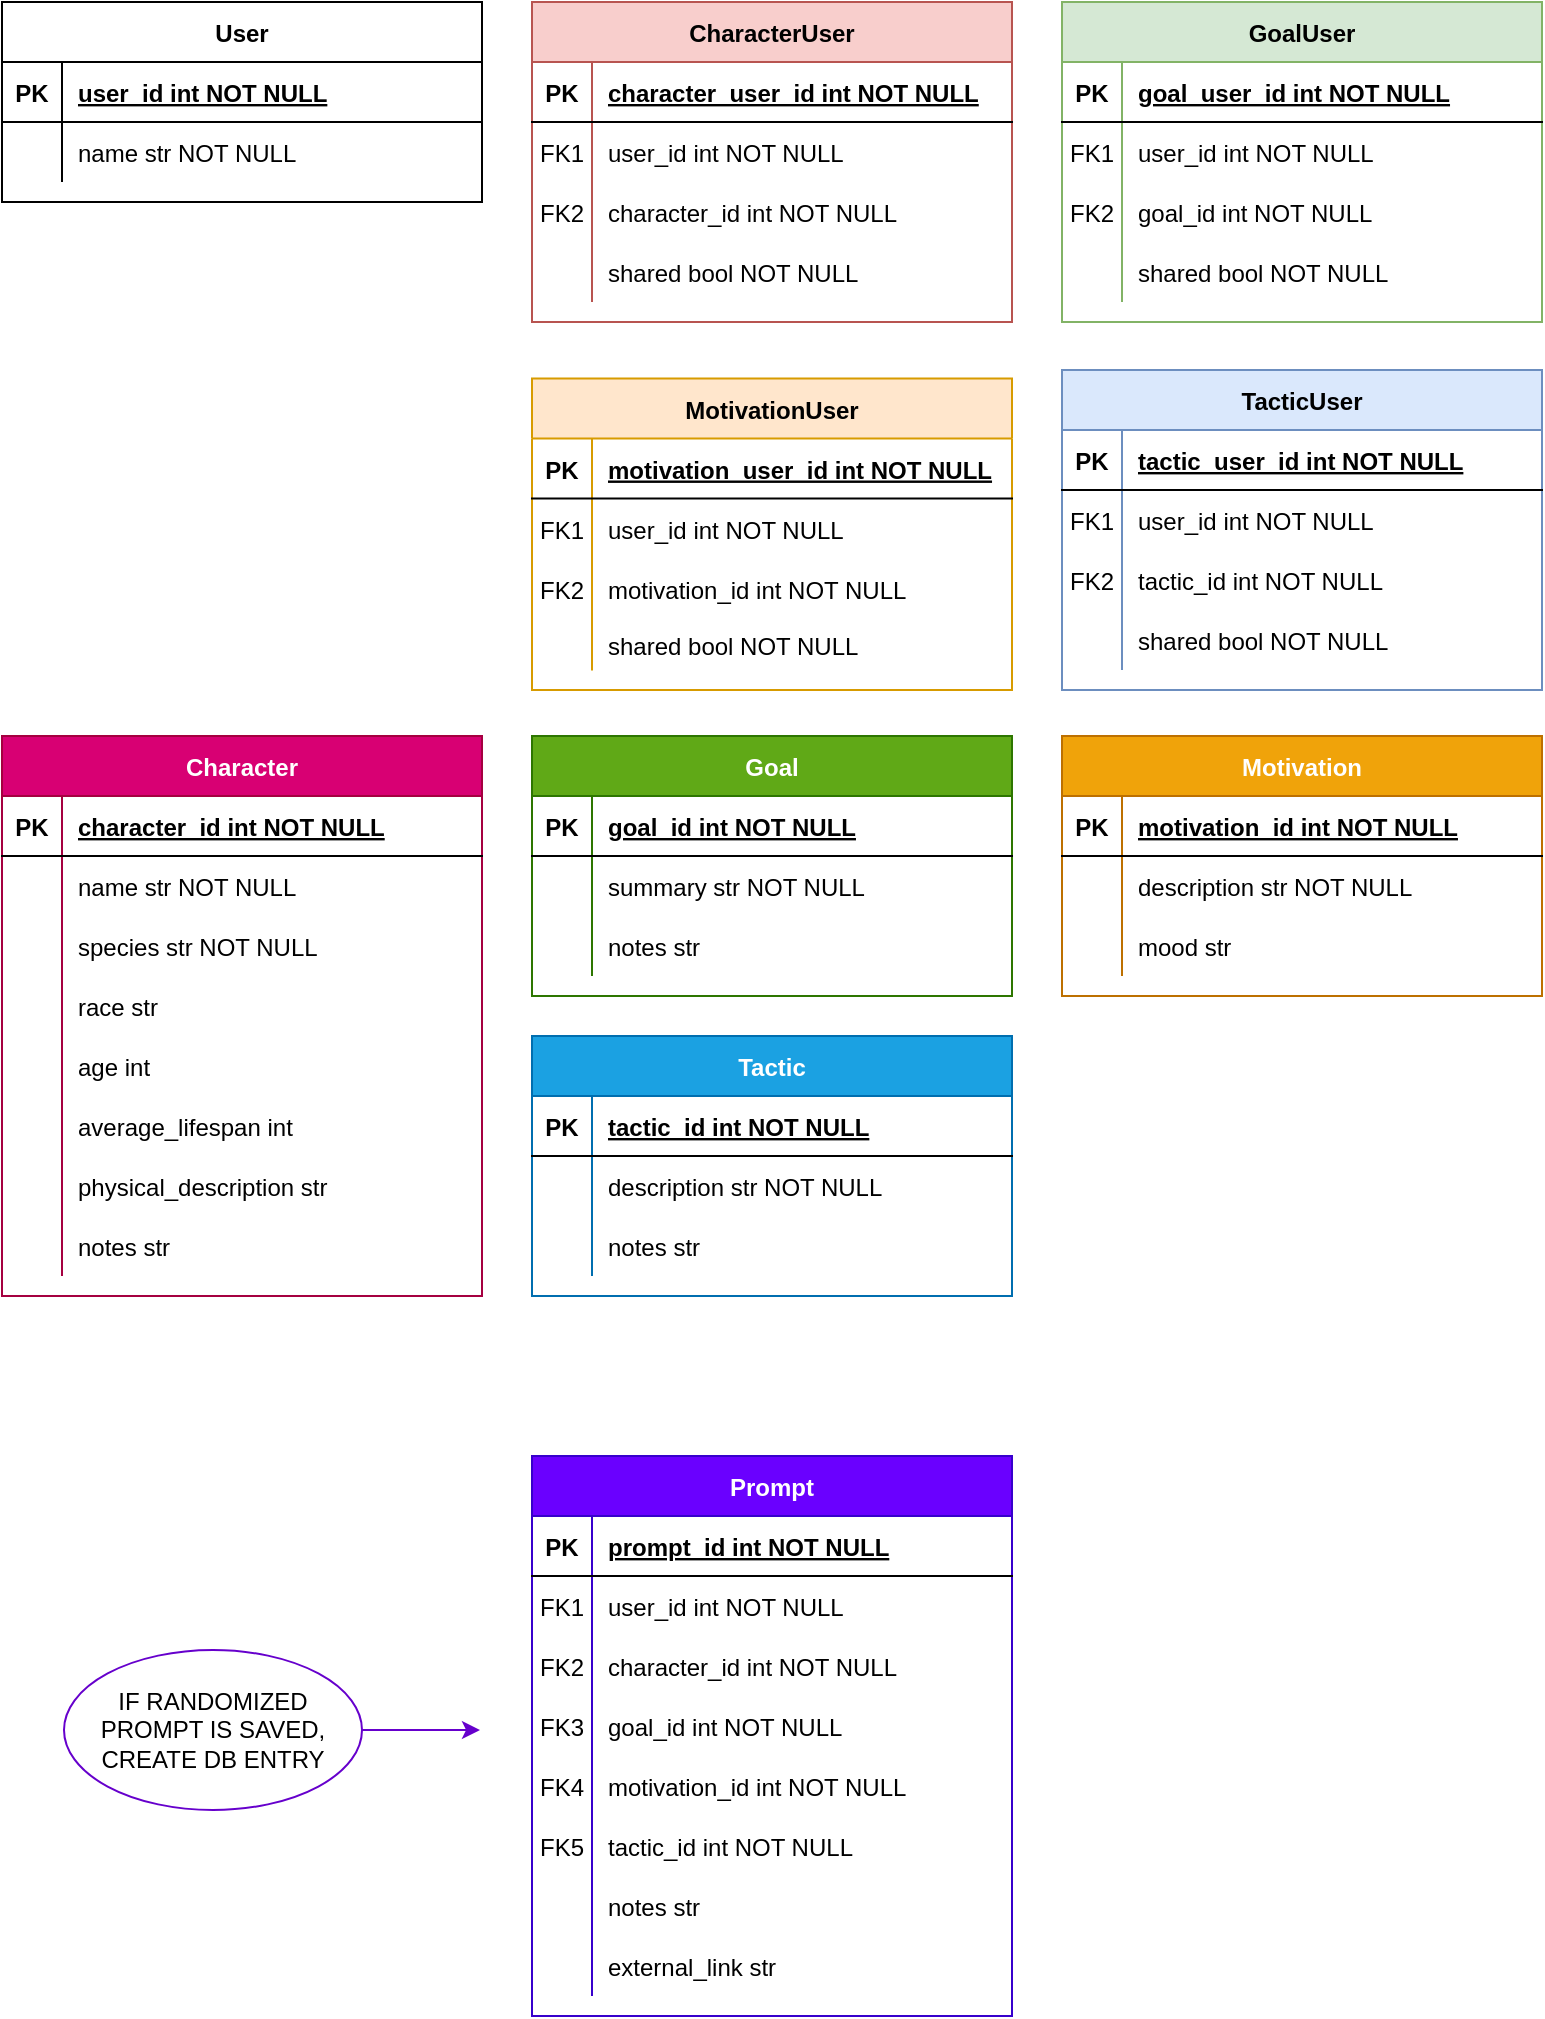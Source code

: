 <mxfile version="13.8.2" type="github">
  <diagram id="R2lEEEUBdFMjLlhIrx00" name="Page-1">
    <mxGraphModel dx="1422" dy="762" grid="0" gridSize="10" guides="1" tooltips="1" connect="1" arrows="1" fold="1" page="1" pageScale="1" pageWidth="850" pageHeight="1100" math="0" shadow="0" extFonts="Permanent Marker^https://fonts.googleapis.com/css?family=Permanent+Marker">
      <root>
        <mxCell id="0" />
        <mxCell id="1" parent="0" />
        <mxCell id="uJvdlF1b2mUdrFgOza4_-3" value="User" style="shape=table;startSize=30;container=1;collapsible=1;childLayout=tableLayout;fixedRows=1;rowLines=0;fontStyle=1;align=center;resizeLast=1;" parent="1" vertex="1">
          <mxGeometry x="40" y="37" width="240" height="100" as="geometry" />
        </mxCell>
        <mxCell id="uJvdlF1b2mUdrFgOza4_-4" value="" style="shape=partialRectangle;collapsible=0;dropTarget=0;pointerEvents=0;fillColor=none;points=[[0,0.5],[1,0.5]];portConstraint=eastwest;top=0;left=0;right=0;bottom=1;" parent="uJvdlF1b2mUdrFgOza4_-3" vertex="1">
          <mxGeometry y="30" width="240" height="30" as="geometry" />
        </mxCell>
        <mxCell id="uJvdlF1b2mUdrFgOza4_-5" value="PK" style="shape=partialRectangle;overflow=hidden;connectable=0;fillColor=none;top=0;left=0;bottom=0;right=0;fontStyle=1;" parent="uJvdlF1b2mUdrFgOza4_-4" vertex="1">
          <mxGeometry width="30" height="30" as="geometry" />
        </mxCell>
        <mxCell id="uJvdlF1b2mUdrFgOza4_-6" value="user_id int NOT NULL " style="shape=partialRectangle;overflow=hidden;connectable=0;fillColor=none;top=0;left=0;bottom=0;right=0;align=left;spacingLeft=6;fontStyle=5;" parent="uJvdlF1b2mUdrFgOza4_-4" vertex="1">
          <mxGeometry x="30" width="210" height="30" as="geometry" />
        </mxCell>
        <mxCell id="uJvdlF1b2mUdrFgOza4_-7" value="" style="shape=partialRectangle;collapsible=0;dropTarget=0;pointerEvents=0;fillColor=none;points=[[0,0.5],[1,0.5]];portConstraint=eastwest;top=0;left=0;right=0;bottom=0;" parent="uJvdlF1b2mUdrFgOza4_-3" vertex="1">
          <mxGeometry y="60" width="240" height="30" as="geometry" />
        </mxCell>
        <mxCell id="uJvdlF1b2mUdrFgOza4_-8" value="" style="shape=partialRectangle;overflow=hidden;connectable=0;fillColor=none;top=0;left=0;bottom=0;right=0;" parent="uJvdlF1b2mUdrFgOza4_-7" vertex="1">
          <mxGeometry width="30" height="30" as="geometry" />
        </mxCell>
        <mxCell id="uJvdlF1b2mUdrFgOza4_-9" value="name str NOT NULL" style="shape=partialRectangle;overflow=hidden;connectable=0;fillColor=none;top=0;left=0;bottom=0;right=0;align=left;spacingLeft=6;" parent="uJvdlF1b2mUdrFgOza4_-7" vertex="1">
          <mxGeometry x="30" width="210" height="30" as="geometry" />
        </mxCell>
        <mxCell id="C-vyLk0tnHw3VtMMgP7b-23" value="Character" style="shape=table;startSize=30;container=1;collapsible=1;childLayout=tableLayout;fixedRows=1;rowLines=0;fontStyle=1;align=center;resizeLast=1;swimlaneFillColor=none;fillColor=#d80073;strokeColor=#A50040;fontColor=#ffffff;" parent="1" vertex="1">
          <mxGeometry x="40" y="404" width="240" height="280" as="geometry">
            <mxRectangle x="120" y="120" width="100" height="30" as="alternateBounds" />
          </mxGeometry>
        </mxCell>
        <mxCell id="C-vyLk0tnHw3VtMMgP7b-24" value="" style="shape=partialRectangle;collapsible=0;dropTarget=0;pointerEvents=0;fillColor=none;points=[[0,0.5],[1,0.5]];portConstraint=eastwest;top=0;left=0;right=0;bottom=1;" parent="C-vyLk0tnHw3VtMMgP7b-23" vertex="1">
          <mxGeometry y="30" width="240" height="30" as="geometry" />
        </mxCell>
        <mxCell id="C-vyLk0tnHw3VtMMgP7b-25" value="PK" style="shape=partialRectangle;overflow=hidden;connectable=0;fillColor=none;top=0;left=0;bottom=0;right=0;fontStyle=1;" parent="C-vyLk0tnHw3VtMMgP7b-24" vertex="1">
          <mxGeometry width="30" height="30" as="geometry" />
        </mxCell>
        <mxCell id="C-vyLk0tnHw3VtMMgP7b-26" value="character_id int NOT NULL " style="shape=partialRectangle;overflow=hidden;connectable=0;fillColor=none;top=0;left=0;bottom=0;right=0;align=left;spacingLeft=6;fontStyle=5;" parent="C-vyLk0tnHw3VtMMgP7b-24" vertex="1">
          <mxGeometry x="30" width="210" height="30" as="geometry" />
        </mxCell>
        <mxCell id="C-vyLk0tnHw3VtMMgP7b-27" value="" style="shape=partialRectangle;collapsible=0;dropTarget=0;pointerEvents=0;fillColor=none;points=[[0,0.5],[1,0.5]];portConstraint=eastwest;top=0;left=0;right=0;bottom=0;" parent="C-vyLk0tnHw3VtMMgP7b-23" vertex="1">
          <mxGeometry y="60" width="240" height="30" as="geometry" />
        </mxCell>
        <mxCell id="C-vyLk0tnHw3VtMMgP7b-28" value="" style="shape=partialRectangle;overflow=hidden;connectable=0;fillColor=none;top=0;left=0;bottom=0;right=0;" parent="C-vyLk0tnHw3VtMMgP7b-27" vertex="1">
          <mxGeometry width="30" height="30" as="geometry" />
        </mxCell>
        <mxCell id="C-vyLk0tnHw3VtMMgP7b-29" value="name str NOT NULL" style="shape=partialRectangle;overflow=hidden;connectable=0;fillColor=none;top=0;left=0;bottom=0;right=0;align=left;spacingLeft=6;" parent="C-vyLk0tnHw3VtMMgP7b-27" vertex="1">
          <mxGeometry x="30" width="210" height="30" as="geometry" />
        </mxCell>
        <mxCell id="pZFOGReQUsmYjmohj3_J-4" value="" style="shape=partialRectangle;collapsible=0;dropTarget=0;pointerEvents=0;fillColor=none;points=[[0,0.5],[1,0.5]];portConstraint=eastwest;top=0;left=0;right=0;bottom=0;" parent="C-vyLk0tnHw3VtMMgP7b-23" vertex="1">
          <mxGeometry y="90" width="240" height="30" as="geometry" />
        </mxCell>
        <mxCell id="pZFOGReQUsmYjmohj3_J-5" value="" style="shape=partialRectangle;overflow=hidden;connectable=0;fillColor=none;top=0;left=0;bottom=0;right=0;" parent="pZFOGReQUsmYjmohj3_J-4" vertex="1">
          <mxGeometry width="30" height="30" as="geometry" />
        </mxCell>
        <mxCell id="pZFOGReQUsmYjmohj3_J-6" value="species str NOT NULL" style="shape=partialRectangle;overflow=hidden;connectable=0;fillColor=none;top=0;left=0;bottom=0;right=0;align=left;spacingLeft=6;" parent="pZFOGReQUsmYjmohj3_J-4" vertex="1">
          <mxGeometry x="30" width="210" height="30" as="geometry" />
        </mxCell>
        <mxCell id="pZFOGReQUsmYjmohj3_J-7" value="" style="shape=partialRectangle;collapsible=0;dropTarget=0;pointerEvents=0;fillColor=none;points=[[0,0.5],[1,0.5]];portConstraint=eastwest;top=0;left=0;right=0;bottom=0;" parent="C-vyLk0tnHw3VtMMgP7b-23" vertex="1">
          <mxGeometry y="120" width="240" height="30" as="geometry" />
        </mxCell>
        <mxCell id="pZFOGReQUsmYjmohj3_J-8" value="" style="shape=partialRectangle;overflow=hidden;connectable=0;fillColor=none;top=0;left=0;bottom=0;right=0;" parent="pZFOGReQUsmYjmohj3_J-7" vertex="1">
          <mxGeometry width="30" height="30" as="geometry" />
        </mxCell>
        <mxCell id="pZFOGReQUsmYjmohj3_J-9" value="race str" style="shape=partialRectangle;overflow=hidden;connectable=0;fillColor=none;top=0;left=0;bottom=0;right=0;align=left;spacingLeft=6;" parent="pZFOGReQUsmYjmohj3_J-7" vertex="1">
          <mxGeometry x="30" width="210" height="30" as="geometry" />
        </mxCell>
        <mxCell id="pZFOGReQUsmYjmohj3_J-10" value="" style="shape=partialRectangle;collapsible=0;dropTarget=0;pointerEvents=0;fillColor=none;points=[[0,0.5],[1,0.5]];portConstraint=eastwest;top=0;left=0;right=0;bottom=0;" parent="C-vyLk0tnHw3VtMMgP7b-23" vertex="1">
          <mxGeometry y="150" width="240" height="30" as="geometry" />
        </mxCell>
        <mxCell id="pZFOGReQUsmYjmohj3_J-11" value="" style="shape=partialRectangle;overflow=hidden;connectable=0;fillColor=none;top=0;left=0;bottom=0;right=0;" parent="pZFOGReQUsmYjmohj3_J-10" vertex="1">
          <mxGeometry width="30" height="30" as="geometry" />
        </mxCell>
        <mxCell id="pZFOGReQUsmYjmohj3_J-12" value="age int" style="shape=partialRectangle;overflow=hidden;connectable=0;fillColor=none;top=0;left=0;bottom=0;right=0;align=left;spacingLeft=6;" parent="pZFOGReQUsmYjmohj3_J-10" vertex="1">
          <mxGeometry x="30" width="210" height="30" as="geometry" />
        </mxCell>
        <mxCell id="pZFOGReQUsmYjmohj3_J-13" value="" style="shape=partialRectangle;collapsible=0;dropTarget=0;pointerEvents=0;fillColor=none;points=[[0,0.5],[1,0.5]];portConstraint=eastwest;top=0;left=0;right=0;bottom=0;" parent="C-vyLk0tnHw3VtMMgP7b-23" vertex="1">
          <mxGeometry y="180" width="240" height="30" as="geometry" />
        </mxCell>
        <mxCell id="pZFOGReQUsmYjmohj3_J-14" value="" style="shape=partialRectangle;overflow=hidden;connectable=0;fillColor=none;top=0;left=0;bottom=0;right=0;" parent="pZFOGReQUsmYjmohj3_J-13" vertex="1">
          <mxGeometry width="30" height="30" as="geometry" />
        </mxCell>
        <mxCell id="pZFOGReQUsmYjmohj3_J-15" value="average_lifespan int" style="shape=partialRectangle;overflow=hidden;connectable=0;fillColor=none;top=0;left=0;bottom=0;right=0;align=left;spacingLeft=6;" parent="pZFOGReQUsmYjmohj3_J-13" vertex="1">
          <mxGeometry x="30" width="210" height="30" as="geometry" />
        </mxCell>
        <mxCell id="pZFOGReQUsmYjmohj3_J-19" value="" style="shape=partialRectangle;collapsible=0;dropTarget=0;pointerEvents=0;fillColor=none;points=[[0,0.5],[1,0.5]];portConstraint=eastwest;top=0;left=0;right=0;bottom=0;" parent="C-vyLk0tnHw3VtMMgP7b-23" vertex="1">
          <mxGeometry y="210" width="240" height="30" as="geometry" />
        </mxCell>
        <mxCell id="pZFOGReQUsmYjmohj3_J-20" value="" style="shape=partialRectangle;overflow=hidden;connectable=0;fillColor=none;top=0;left=0;bottom=0;right=0;" parent="pZFOGReQUsmYjmohj3_J-19" vertex="1">
          <mxGeometry width="30" height="30" as="geometry" />
        </mxCell>
        <mxCell id="pZFOGReQUsmYjmohj3_J-21" value="physical_description str" style="shape=partialRectangle;overflow=hidden;connectable=0;fillColor=none;top=0;left=0;bottom=0;right=0;align=left;spacingLeft=6;" parent="pZFOGReQUsmYjmohj3_J-19" vertex="1">
          <mxGeometry x="30" width="210" height="30" as="geometry" />
        </mxCell>
        <mxCell id="pZFOGReQUsmYjmohj3_J-27" value="" style="shape=partialRectangle;collapsible=0;dropTarget=0;pointerEvents=0;fillColor=none;points=[[0,0.5],[1,0.5]];portConstraint=eastwest;top=0;left=0;right=0;bottom=0;" parent="C-vyLk0tnHw3VtMMgP7b-23" vertex="1">
          <mxGeometry y="240" width="240" height="30" as="geometry" />
        </mxCell>
        <mxCell id="pZFOGReQUsmYjmohj3_J-28" value="" style="shape=partialRectangle;overflow=hidden;connectable=0;fillColor=none;top=0;left=0;bottom=0;right=0;" parent="pZFOGReQUsmYjmohj3_J-27" vertex="1">
          <mxGeometry width="30" height="30" as="geometry" />
        </mxCell>
        <mxCell id="pZFOGReQUsmYjmohj3_J-29" value="notes str" style="shape=partialRectangle;overflow=hidden;connectable=0;fillColor=none;top=0;left=0;bottom=0;right=0;align=left;spacingLeft=6;" parent="pZFOGReQUsmYjmohj3_J-27" vertex="1">
          <mxGeometry x="30" width="210" height="30" as="geometry" />
        </mxCell>
        <mxCell id="C-vyLk0tnHw3VtMMgP7b-13" value="Goal" style="shape=table;startSize=30;container=1;collapsible=1;childLayout=tableLayout;fixedRows=1;rowLines=0;fontStyle=1;align=center;resizeLast=1;fillColor=#60a917;strokeColor=#2D7600;fontColor=#ffffff;" parent="1" vertex="1">
          <mxGeometry x="305" y="404" width="240" height="130" as="geometry" />
        </mxCell>
        <mxCell id="C-vyLk0tnHw3VtMMgP7b-14" value="" style="shape=partialRectangle;collapsible=0;dropTarget=0;pointerEvents=0;fillColor=none;points=[[0,0.5],[1,0.5]];portConstraint=eastwest;top=0;left=0;right=0;bottom=1;" parent="C-vyLk0tnHw3VtMMgP7b-13" vertex="1">
          <mxGeometry y="30" width="240" height="30" as="geometry" />
        </mxCell>
        <mxCell id="C-vyLk0tnHw3VtMMgP7b-15" value="PK" style="shape=partialRectangle;overflow=hidden;connectable=0;fillColor=none;top=0;left=0;bottom=0;right=0;fontStyle=1;" parent="C-vyLk0tnHw3VtMMgP7b-14" vertex="1">
          <mxGeometry width="30" height="30" as="geometry" />
        </mxCell>
        <mxCell id="C-vyLk0tnHw3VtMMgP7b-16" value="goal_id int NOT NULL " style="shape=partialRectangle;overflow=hidden;connectable=0;fillColor=none;top=0;left=0;bottom=0;right=0;align=left;spacingLeft=6;fontStyle=5;" parent="C-vyLk0tnHw3VtMMgP7b-14" vertex="1">
          <mxGeometry x="30" width="210" height="30" as="geometry" />
        </mxCell>
        <mxCell id="C-vyLk0tnHw3VtMMgP7b-20" value="" style="shape=partialRectangle;collapsible=0;dropTarget=0;pointerEvents=0;fillColor=none;points=[[0,0.5],[1,0.5]];portConstraint=eastwest;top=0;left=0;right=0;bottom=0;" parent="C-vyLk0tnHw3VtMMgP7b-13" vertex="1">
          <mxGeometry y="60" width="240" height="30" as="geometry" />
        </mxCell>
        <mxCell id="C-vyLk0tnHw3VtMMgP7b-21" value="" style="shape=partialRectangle;overflow=hidden;connectable=0;fillColor=none;top=0;left=0;bottom=0;right=0;" parent="C-vyLk0tnHw3VtMMgP7b-20" vertex="1">
          <mxGeometry width="30" height="30" as="geometry" />
        </mxCell>
        <mxCell id="C-vyLk0tnHw3VtMMgP7b-22" value="summary str NOT NULL" style="shape=partialRectangle;overflow=hidden;connectable=0;fillColor=none;top=0;left=0;bottom=0;right=0;align=left;spacingLeft=6;" parent="C-vyLk0tnHw3VtMMgP7b-20" vertex="1">
          <mxGeometry x="30" width="210" height="30" as="geometry" />
        </mxCell>
        <mxCell id="pZFOGReQUsmYjmohj3_J-16" value="" style="shape=partialRectangle;collapsible=0;dropTarget=0;pointerEvents=0;fillColor=none;points=[[0,0.5],[1,0.5]];portConstraint=eastwest;top=0;left=0;right=0;bottom=0;" parent="C-vyLk0tnHw3VtMMgP7b-13" vertex="1">
          <mxGeometry y="90" width="240" height="30" as="geometry" />
        </mxCell>
        <mxCell id="pZFOGReQUsmYjmohj3_J-17" value="" style="shape=partialRectangle;overflow=hidden;connectable=0;fillColor=none;top=0;left=0;bottom=0;right=0;" parent="pZFOGReQUsmYjmohj3_J-16" vertex="1">
          <mxGeometry width="30" height="30" as="geometry" />
        </mxCell>
        <mxCell id="pZFOGReQUsmYjmohj3_J-18" value="notes str" style="shape=partialRectangle;overflow=hidden;connectable=0;fillColor=none;top=0;left=0;bottom=0;right=0;align=left;spacingLeft=6;" parent="pZFOGReQUsmYjmohj3_J-16" vertex="1">
          <mxGeometry x="30" width="210" height="30" as="geometry" />
        </mxCell>
        <mxCell id="C-vyLk0tnHw3VtMMgP7b-2" value="Motivation" style="shape=table;startSize=30;container=1;collapsible=1;childLayout=tableLayout;fixedRows=1;rowLines=0;fontStyle=1;align=center;resizeLast=1;fillColor=#f0a30a;strokeColor=#BD7000;fontColor=#ffffff;" parent="1" vertex="1">
          <mxGeometry x="570" y="404" width="240" height="130" as="geometry" />
        </mxCell>
        <mxCell id="C-vyLk0tnHw3VtMMgP7b-3" value="" style="shape=partialRectangle;collapsible=0;dropTarget=0;pointerEvents=0;fillColor=none;points=[[0,0.5],[1,0.5]];portConstraint=eastwest;top=0;left=0;right=0;bottom=1;" parent="C-vyLk0tnHw3VtMMgP7b-2" vertex="1">
          <mxGeometry y="30" width="240" height="30" as="geometry" />
        </mxCell>
        <mxCell id="C-vyLk0tnHw3VtMMgP7b-4" value="PK" style="shape=partialRectangle;overflow=hidden;connectable=0;fillColor=none;top=0;left=0;bottom=0;right=0;fontStyle=1;" parent="C-vyLk0tnHw3VtMMgP7b-3" vertex="1">
          <mxGeometry width="30" height="30" as="geometry" />
        </mxCell>
        <mxCell id="C-vyLk0tnHw3VtMMgP7b-5" value="motivation_id int NOT NULL " style="shape=partialRectangle;overflow=hidden;connectable=0;fillColor=none;top=0;left=0;bottom=0;right=0;align=left;spacingLeft=6;fontStyle=5;" parent="C-vyLk0tnHw3VtMMgP7b-3" vertex="1">
          <mxGeometry x="30" width="210" height="30" as="geometry" />
        </mxCell>
        <mxCell id="pZFOGReQUsmYjmohj3_J-1" value="" style="shape=partialRectangle;collapsible=0;dropTarget=0;pointerEvents=0;fillColor=none;points=[[0,0.5],[1,0.5]];portConstraint=eastwest;top=0;left=0;right=0;bottom=0;" parent="C-vyLk0tnHw3VtMMgP7b-2" vertex="1">
          <mxGeometry y="60" width="240" height="30" as="geometry" />
        </mxCell>
        <mxCell id="pZFOGReQUsmYjmohj3_J-2" value="" style="shape=partialRectangle;overflow=hidden;connectable=0;fillColor=none;top=0;left=0;bottom=0;right=0;" parent="pZFOGReQUsmYjmohj3_J-1" vertex="1">
          <mxGeometry width="30" height="30" as="geometry" />
        </mxCell>
        <mxCell id="pZFOGReQUsmYjmohj3_J-3" value="description str NOT NULL" style="shape=partialRectangle;overflow=hidden;connectable=0;fillColor=none;top=0;left=0;bottom=0;right=0;align=left;spacingLeft=6;" parent="pZFOGReQUsmYjmohj3_J-1" vertex="1">
          <mxGeometry x="30" width="210" height="30" as="geometry" />
        </mxCell>
        <mxCell id="pZFOGReQUsmYjmohj3_J-22" value="" style="shape=partialRectangle;collapsible=0;dropTarget=0;pointerEvents=0;fillColor=none;points=[[0,0.5],[1,0.5]];portConstraint=eastwest;top=0;left=0;right=0;bottom=0;" parent="C-vyLk0tnHw3VtMMgP7b-2" vertex="1">
          <mxGeometry y="90" width="240" height="30" as="geometry" />
        </mxCell>
        <mxCell id="pZFOGReQUsmYjmohj3_J-23" value="" style="shape=partialRectangle;overflow=hidden;connectable=0;fillColor=none;top=0;left=0;bottom=0;right=0;" parent="pZFOGReQUsmYjmohj3_J-22" vertex="1">
          <mxGeometry width="30" height="30" as="geometry" />
        </mxCell>
        <mxCell id="pZFOGReQUsmYjmohj3_J-24" value="mood str" style="shape=partialRectangle;overflow=hidden;connectable=0;fillColor=none;top=0;left=0;bottom=0;right=0;align=left;spacingLeft=6;" parent="pZFOGReQUsmYjmohj3_J-22" vertex="1">
          <mxGeometry x="30" width="210" height="30" as="geometry" />
        </mxCell>
        <mxCell id="uJvdlF1b2mUdrFgOza4_-52" value="Tactic" style="shape=table;startSize=30;container=1;collapsible=1;childLayout=tableLayout;fixedRows=1;rowLines=0;fontStyle=1;align=center;resizeLast=1;fillColor=#1ba1e2;strokeColor=#006EAF;fontColor=#ffffff;" parent="1" vertex="1">
          <mxGeometry x="305" y="554" width="240" height="130" as="geometry" />
        </mxCell>
        <mxCell id="uJvdlF1b2mUdrFgOza4_-53" value="" style="shape=partialRectangle;collapsible=0;dropTarget=0;pointerEvents=0;fillColor=none;points=[[0,0.5],[1,0.5]];portConstraint=eastwest;top=0;left=0;right=0;bottom=1;" parent="uJvdlF1b2mUdrFgOza4_-52" vertex="1">
          <mxGeometry y="30" width="240" height="30" as="geometry" />
        </mxCell>
        <mxCell id="uJvdlF1b2mUdrFgOza4_-54" value="PK" style="shape=partialRectangle;overflow=hidden;connectable=0;fillColor=none;top=0;left=0;bottom=0;right=0;fontStyle=1;" parent="uJvdlF1b2mUdrFgOza4_-53" vertex="1">
          <mxGeometry width="30" height="30" as="geometry" />
        </mxCell>
        <mxCell id="uJvdlF1b2mUdrFgOza4_-55" value="tactic_id int NOT NULL " style="shape=partialRectangle;overflow=hidden;connectable=0;fillColor=none;top=0;left=0;bottom=0;right=0;align=left;spacingLeft=6;fontStyle=5;" parent="uJvdlF1b2mUdrFgOza4_-53" vertex="1">
          <mxGeometry x="30" width="210" height="30" as="geometry" />
        </mxCell>
        <mxCell id="uJvdlF1b2mUdrFgOza4_-56" value="" style="shape=partialRectangle;collapsible=0;dropTarget=0;pointerEvents=0;fillColor=none;points=[[0,0.5],[1,0.5]];portConstraint=eastwest;top=0;left=0;right=0;bottom=0;" parent="uJvdlF1b2mUdrFgOza4_-52" vertex="1">
          <mxGeometry y="60" width="240" height="30" as="geometry" />
        </mxCell>
        <mxCell id="uJvdlF1b2mUdrFgOza4_-57" value="" style="shape=partialRectangle;overflow=hidden;connectable=0;fillColor=none;top=0;left=0;bottom=0;right=0;" parent="uJvdlF1b2mUdrFgOza4_-56" vertex="1">
          <mxGeometry width="30" height="30" as="geometry" />
        </mxCell>
        <mxCell id="uJvdlF1b2mUdrFgOza4_-58" value="description str NOT NULL" style="shape=partialRectangle;overflow=hidden;connectable=0;fillColor=none;top=0;left=0;bottom=0;right=0;align=left;spacingLeft=6;" parent="uJvdlF1b2mUdrFgOza4_-56" vertex="1">
          <mxGeometry x="30" width="210" height="30" as="geometry" />
        </mxCell>
        <mxCell id="uJvdlF1b2mUdrFgOza4_-59" value="" style="shape=partialRectangle;collapsible=0;dropTarget=0;pointerEvents=0;fillColor=none;points=[[0,0.5],[1,0.5]];portConstraint=eastwest;top=0;left=0;right=0;bottom=0;" parent="uJvdlF1b2mUdrFgOza4_-52" vertex="1">
          <mxGeometry y="90" width="240" height="30" as="geometry" />
        </mxCell>
        <mxCell id="uJvdlF1b2mUdrFgOza4_-60" value="" style="shape=partialRectangle;overflow=hidden;connectable=0;fillColor=none;top=0;left=0;bottom=0;right=0;" parent="uJvdlF1b2mUdrFgOza4_-59" vertex="1">
          <mxGeometry width="30" height="30" as="geometry" />
        </mxCell>
        <mxCell id="uJvdlF1b2mUdrFgOza4_-61" value="notes str" style="shape=partialRectangle;overflow=hidden;connectable=0;fillColor=none;top=0;left=0;bottom=0;right=0;align=left;spacingLeft=6;" parent="uJvdlF1b2mUdrFgOza4_-59" vertex="1">
          <mxGeometry x="30" width="210" height="30" as="geometry" />
        </mxCell>
        <mxCell id="uJvdlF1b2mUdrFgOza4_-62" value="CharacterUser" style="shape=table;startSize=30;container=1;collapsible=1;childLayout=tableLayout;fixedRows=1;rowLines=0;fontStyle=1;align=center;resizeLast=1;fillColor=#f8cecc;strokeColor=#b85450;" parent="1" vertex="1">
          <mxGeometry x="305" y="37" width="240" height="160" as="geometry" />
        </mxCell>
        <mxCell id="uJvdlF1b2mUdrFgOza4_-63" value="" style="shape=partialRectangle;collapsible=0;dropTarget=0;pointerEvents=0;fillColor=none;points=[[0,0.5],[1,0.5]];portConstraint=eastwest;top=0;left=0;right=0;bottom=1;" parent="uJvdlF1b2mUdrFgOza4_-62" vertex="1">
          <mxGeometry y="30" width="240" height="30" as="geometry" />
        </mxCell>
        <mxCell id="uJvdlF1b2mUdrFgOza4_-64" value="PK" style="shape=partialRectangle;overflow=hidden;connectable=0;fillColor=none;top=0;left=0;bottom=0;right=0;fontStyle=1;" parent="uJvdlF1b2mUdrFgOza4_-63" vertex="1">
          <mxGeometry width="30" height="30" as="geometry" />
        </mxCell>
        <mxCell id="uJvdlF1b2mUdrFgOza4_-65" value="character_user_id int NOT NULL " style="shape=partialRectangle;overflow=hidden;connectable=0;fillColor=none;top=0;left=0;bottom=0;right=0;align=left;spacingLeft=6;fontStyle=5;" parent="uJvdlF1b2mUdrFgOza4_-63" vertex="1">
          <mxGeometry x="30" width="210" height="30" as="geometry" />
        </mxCell>
        <mxCell id="uJvdlF1b2mUdrFgOza4_-66" value="" style="shape=partialRectangle;collapsible=0;dropTarget=0;pointerEvents=0;fillColor=none;points=[[0,0.5],[1,0.5]];portConstraint=eastwest;top=0;left=0;right=0;bottom=0;" parent="uJvdlF1b2mUdrFgOza4_-62" vertex="1">
          <mxGeometry y="60" width="240" height="30" as="geometry" />
        </mxCell>
        <mxCell id="uJvdlF1b2mUdrFgOza4_-67" value="FK1" style="shape=partialRectangle;overflow=hidden;connectable=0;fillColor=none;top=0;left=0;bottom=0;right=0;" parent="uJvdlF1b2mUdrFgOza4_-66" vertex="1">
          <mxGeometry width="30" height="30" as="geometry" />
        </mxCell>
        <mxCell id="uJvdlF1b2mUdrFgOza4_-68" value="user_id int NOT NULL" style="shape=partialRectangle;overflow=hidden;connectable=0;fillColor=none;top=0;left=0;bottom=0;right=0;align=left;spacingLeft=6;" parent="uJvdlF1b2mUdrFgOza4_-66" vertex="1">
          <mxGeometry x="30" width="210" height="30" as="geometry" />
        </mxCell>
        <mxCell id="uJvdlF1b2mUdrFgOza4_-99" value="" style="shape=partialRectangle;collapsible=0;dropTarget=0;pointerEvents=0;fillColor=none;points=[[0,0.5],[1,0.5]];portConstraint=eastwest;top=0;left=0;right=0;bottom=0;" parent="uJvdlF1b2mUdrFgOza4_-62" vertex="1">
          <mxGeometry y="90" width="240" height="30" as="geometry" />
        </mxCell>
        <mxCell id="uJvdlF1b2mUdrFgOza4_-100" value="FK2" style="shape=partialRectangle;overflow=hidden;connectable=0;fillColor=none;top=0;left=0;bottom=0;right=0;" parent="uJvdlF1b2mUdrFgOza4_-99" vertex="1">
          <mxGeometry width="30" height="30" as="geometry" />
        </mxCell>
        <mxCell id="uJvdlF1b2mUdrFgOza4_-101" value="character_id int NOT NULL" style="shape=partialRectangle;overflow=hidden;connectable=0;fillColor=none;top=0;left=0;bottom=0;right=0;align=left;spacingLeft=6;" parent="uJvdlF1b2mUdrFgOza4_-99" vertex="1">
          <mxGeometry x="30" width="210" height="30" as="geometry" />
        </mxCell>
        <mxCell id="uJvdlF1b2mUdrFgOza4_-105" value="" style="shape=partialRectangle;collapsible=0;dropTarget=0;pointerEvents=0;fillColor=none;points=[[0,0.5],[1,0.5]];portConstraint=eastwest;top=0;left=0;right=0;bottom=0;" parent="uJvdlF1b2mUdrFgOza4_-62" vertex="1">
          <mxGeometry y="120" width="240" height="30" as="geometry" />
        </mxCell>
        <mxCell id="uJvdlF1b2mUdrFgOza4_-106" value="" style="shape=partialRectangle;overflow=hidden;connectable=0;fillColor=none;top=0;left=0;bottom=0;right=0;" parent="uJvdlF1b2mUdrFgOza4_-105" vertex="1">
          <mxGeometry width="30" height="30" as="geometry" />
        </mxCell>
        <mxCell id="uJvdlF1b2mUdrFgOza4_-107" value="shared bool NOT NULL" style="shape=partialRectangle;overflow=hidden;connectable=0;fillColor=none;top=0;left=0;bottom=0;right=0;align=left;spacingLeft=6;" parent="uJvdlF1b2mUdrFgOza4_-105" vertex="1">
          <mxGeometry x="30" width="210" height="30" as="geometry" />
        </mxCell>
        <mxCell id="uJvdlF1b2mUdrFgOza4_-83" value="TacticUser" style="shape=table;startSize=30;container=1;collapsible=1;childLayout=tableLayout;fixedRows=1;rowLines=0;fontStyle=1;align=center;resizeLast=1;fillColor=#dae8fc;strokeColor=#6c8ebf;" parent="1" vertex="1">
          <mxGeometry x="570" y="221" width="240" height="160" as="geometry" />
        </mxCell>
        <mxCell id="uJvdlF1b2mUdrFgOza4_-84" value="" style="shape=partialRectangle;collapsible=0;dropTarget=0;pointerEvents=0;fillColor=none;points=[[0,0.5],[1,0.5]];portConstraint=eastwest;top=0;left=0;right=0;bottom=1;" parent="uJvdlF1b2mUdrFgOza4_-83" vertex="1">
          <mxGeometry y="30" width="240" height="30" as="geometry" />
        </mxCell>
        <mxCell id="uJvdlF1b2mUdrFgOza4_-85" value="PK" style="shape=partialRectangle;overflow=hidden;connectable=0;fillColor=none;top=0;left=0;bottom=0;right=0;fontStyle=1;" parent="uJvdlF1b2mUdrFgOza4_-84" vertex="1">
          <mxGeometry width="30" height="30" as="geometry" />
        </mxCell>
        <mxCell id="uJvdlF1b2mUdrFgOza4_-86" value="tactic_user_id int NOT NULL " style="shape=partialRectangle;overflow=hidden;connectable=0;fillColor=none;top=0;left=0;bottom=0;right=0;align=left;spacingLeft=6;fontStyle=5;" parent="uJvdlF1b2mUdrFgOza4_-84" vertex="1">
          <mxGeometry x="30" width="210" height="30" as="geometry" />
        </mxCell>
        <mxCell id="uJvdlF1b2mUdrFgOza4_-87" value="" style="shape=partialRectangle;collapsible=0;dropTarget=0;pointerEvents=0;fillColor=none;points=[[0,0.5],[1,0.5]];portConstraint=eastwest;top=0;left=0;right=0;bottom=0;" parent="uJvdlF1b2mUdrFgOza4_-83" vertex="1">
          <mxGeometry y="60" width="240" height="30" as="geometry" />
        </mxCell>
        <mxCell id="uJvdlF1b2mUdrFgOza4_-88" value="FK1" style="shape=partialRectangle;overflow=hidden;connectable=0;fillColor=none;top=0;left=0;bottom=0;right=0;" parent="uJvdlF1b2mUdrFgOza4_-87" vertex="1">
          <mxGeometry width="30" height="30" as="geometry" />
        </mxCell>
        <mxCell id="uJvdlF1b2mUdrFgOza4_-89" value="user_id int NOT NULL" style="shape=partialRectangle;overflow=hidden;connectable=0;fillColor=none;top=0;left=0;bottom=0;right=0;align=left;spacingLeft=6;" parent="uJvdlF1b2mUdrFgOza4_-87" vertex="1">
          <mxGeometry x="30" width="210" height="30" as="geometry" />
        </mxCell>
        <mxCell id="uJvdlF1b2mUdrFgOza4_-90" value="" style="shape=partialRectangle;collapsible=0;dropTarget=0;pointerEvents=0;fillColor=none;points=[[0,0.5],[1,0.5]];portConstraint=eastwest;top=0;left=0;right=0;bottom=0;" parent="uJvdlF1b2mUdrFgOza4_-83" vertex="1">
          <mxGeometry y="90" width="240" height="30" as="geometry" />
        </mxCell>
        <mxCell id="uJvdlF1b2mUdrFgOza4_-91" value="FK2" style="shape=partialRectangle;overflow=hidden;connectable=0;fillColor=none;top=0;left=0;bottom=0;right=0;" parent="uJvdlF1b2mUdrFgOza4_-90" vertex="1">
          <mxGeometry width="30" height="30" as="geometry" />
        </mxCell>
        <mxCell id="uJvdlF1b2mUdrFgOza4_-92" value="tactic_id int NOT NULL" style="shape=partialRectangle;overflow=hidden;connectable=0;fillColor=none;top=0;left=0;bottom=0;right=0;align=left;spacingLeft=6;" parent="uJvdlF1b2mUdrFgOza4_-90" vertex="1">
          <mxGeometry x="30" width="210" height="30" as="geometry" />
        </mxCell>
        <mxCell id="uJvdlF1b2mUdrFgOza4_-111" value="" style="shape=partialRectangle;collapsible=0;dropTarget=0;pointerEvents=0;fillColor=none;points=[[0,0.5],[1,0.5]];portConstraint=eastwest;top=0;left=0;right=0;bottom=0;" parent="uJvdlF1b2mUdrFgOza4_-83" vertex="1">
          <mxGeometry y="120" width="240" height="30" as="geometry" />
        </mxCell>
        <mxCell id="uJvdlF1b2mUdrFgOza4_-112" value="" style="shape=partialRectangle;overflow=hidden;connectable=0;fillColor=none;top=0;left=0;bottom=0;right=0;" parent="uJvdlF1b2mUdrFgOza4_-111" vertex="1">
          <mxGeometry width="30" height="30" as="geometry" />
        </mxCell>
        <mxCell id="uJvdlF1b2mUdrFgOza4_-113" value="shared bool NOT NULL" style="shape=partialRectangle;overflow=hidden;connectable=0;fillColor=none;top=0;left=0;bottom=0;right=0;align=left;spacingLeft=6;" parent="uJvdlF1b2mUdrFgOza4_-111" vertex="1">
          <mxGeometry x="30" width="210" height="30" as="geometry" />
        </mxCell>
        <mxCell id="uJvdlF1b2mUdrFgOza4_-69" value="GoalUser" style="shape=table;startSize=30;container=1;collapsible=1;childLayout=tableLayout;fixedRows=1;rowLines=0;fontStyle=1;align=center;resizeLast=1;fillColor=#d5e8d4;strokeColor=#82b366;" parent="1" vertex="1">
          <mxGeometry x="570" y="37" width="240" height="160" as="geometry" />
        </mxCell>
        <mxCell id="uJvdlF1b2mUdrFgOza4_-70" value="" style="shape=partialRectangle;collapsible=0;dropTarget=0;pointerEvents=0;fillColor=none;points=[[0,0.5],[1,0.5]];portConstraint=eastwest;top=0;left=0;right=0;bottom=1;" parent="uJvdlF1b2mUdrFgOza4_-69" vertex="1">
          <mxGeometry y="30" width="240" height="30" as="geometry" />
        </mxCell>
        <mxCell id="uJvdlF1b2mUdrFgOza4_-71" value="PK" style="shape=partialRectangle;overflow=hidden;connectable=0;fillColor=none;top=0;left=0;bottom=0;right=0;fontStyle=1;" parent="uJvdlF1b2mUdrFgOza4_-70" vertex="1">
          <mxGeometry width="30" height="30" as="geometry" />
        </mxCell>
        <mxCell id="uJvdlF1b2mUdrFgOza4_-72" value="goal_user_id int NOT NULL " style="shape=partialRectangle;overflow=hidden;connectable=0;fillColor=none;top=0;left=0;bottom=0;right=0;align=left;spacingLeft=6;fontStyle=5;" parent="uJvdlF1b2mUdrFgOza4_-70" vertex="1">
          <mxGeometry x="30" width="210" height="30" as="geometry" />
        </mxCell>
        <mxCell id="uJvdlF1b2mUdrFgOza4_-73" value="" style="shape=partialRectangle;collapsible=0;dropTarget=0;pointerEvents=0;fillColor=none;points=[[0,0.5],[1,0.5]];portConstraint=eastwest;top=0;left=0;right=0;bottom=0;" parent="uJvdlF1b2mUdrFgOza4_-69" vertex="1">
          <mxGeometry y="60" width="240" height="30" as="geometry" />
        </mxCell>
        <mxCell id="uJvdlF1b2mUdrFgOza4_-74" value="FK1" style="shape=partialRectangle;overflow=hidden;connectable=0;fillColor=none;top=0;left=0;bottom=0;right=0;" parent="uJvdlF1b2mUdrFgOza4_-73" vertex="1">
          <mxGeometry width="30" height="30" as="geometry" />
        </mxCell>
        <mxCell id="uJvdlF1b2mUdrFgOza4_-75" value="user_id int NOT NULL" style="shape=partialRectangle;overflow=hidden;connectable=0;fillColor=none;top=0;left=0;bottom=0;right=0;align=left;spacingLeft=6;" parent="uJvdlF1b2mUdrFgOza4_-73" vertex="1">
          <mxGeometry x="30" width="210" height="30" as="geometry" />
        </mxCell>
        <mxCell id="uJvdlF1b2mUdrFgOza4_-96" value="" style="shape=partialRectangle;collapsible=0;dropTarget=0;pointerEvents=0;fillColor=none;points=[[0,0.5],[1,0.5]];portConstraint=eastwest;top=0;left=0;right=0;bottom=0;" parent="uJvdlF1b2mUdrFgOza4_-69" vertex="1">
          <mxGeometry y="90" width="240" height="30" as="geometry" />
        </mxCell>
        <mxCell id="uJvdlF1b2mUdrFgOza4_-97" value="FK2" style="shape=partialRectangle;overflow=hidden;connectable=0;fillColor=none;top=0;left=0;bottom=0;right=0;" parent="uJvdlF1b2mUdrFgOza4_-96" vertex="1">
          <mxGeometry width="30" height="30" as="geometry" />
        </mxCell>
        <mxCell id="uJvdlF1b2mUdrFgOza4_-98" value="goal_id int NOT NULL" style="shape=partialRectangle;overflow=hidden;connectable=0;fillColor=none;top=0;left=0;bottom=0;right=0;align=left;spacingLeft=6;" parent="uJvdlF1b2mUdrFgOza4_-96" vertex="1">
          <mxGeometry x="30" width="210" height="30" as="geometry" />
        </mxCell>
        <mxCell id="uJvdlF1b2mUdrFgOza4_-108" value="" style="shape=partialRectangle;collapsible=0;dropTarget=0;pointerEvents=0;fillColor=none;points=[[0,0.5],[1,0.5]];portConstraint=eastwest;top=0;left=0;right=0;bottom=0;" parent="uJvdlF1b2mUdrFgOza4_-69" vertex="1">
          <mxGeometry y="120" width="240" height="30" as="geometry" />
        </mxCell>
        <mxCell id="uJvdlF1b2mUdrFgOza4_-109" value="" style="shape=partialRectangle;overflow=hidden;connectable=0;fillColor=none;top=0;left=0;bottom=0;right=0;" parent="uJvdlF1b2mUdrFgOza4_-108" vertex="1">
          <mxGeometry width="30" height="30" as="geometry" />
        </mxCell>
        <mxCell id="uJvdlF1b2mUdrFgOza4_-110" value="shared bool NOT NULL" style="shape=partialRectangle;overflow=hidden;connectable=0;fillColor=none;top=0;left=0;bottom=0;right=0;align=left;spacingLeft=6;" parent="uJvdlF1b2mUdrFgOza4_-108" vertex="1">
          <mxGeometry x="30" width="210" height="30" as="geometry" />
        </mxCell>
        <mxCell id="uJvdlF1b2mUdrFgOza4_-76" value="MotivationUser" style="shape=table;startSize=30;container=1;collapsible=1;childLayout=tableLayout;fixedRows=1;rowLines=0;fontStyle=1;align=center;resizeLast=1;fillColor=#ffe6cc;strokeColor=#d79b00;" parent="1" vertex="1">
          <mxGeometry x="305" y="225.25" width="240" height="155.75" as="geometry" />
        </mxCell>
        <mxCell id="uJvdlF1b2mUdrFgOza4_-77" value="" style="shape=partialRectangle;collapsible=0;dropTarget=0;pointerEvents=0;fillColor=none;points=[[0,0.5],[1,0.5]];portConstraint=eastwest;top=0;left=0;right=0;bottom=1;" parent="uJvdlF1b2mUdrFgOza4_-76" vertex="1">
          <mxGeometry y="30" width="240" height="30" as="geometry" />
        </mxCell>
        <mxCell id="uJvdlF1b2mUdrFgOza4_-78" value="PK" style="shape=partialRectangle;overflow=hidden;connectable=0;fillColor=none;top=0;left=0;bottom=0;right=0;fontStyle=1;" parent="uJvdlF1b2mUdrFgOza4_-77" vertex="1">
          <mxGeometry width="30" height="30" as="geometry" />
        </mxCell>
        <mxCell id="uJvdlF1b2mUdrFgOza4_-79" value="motivation_user_id int NOT NULL " style="shape=partialRectangle;overflow=hidden;connectable=0;fillColor=none;top=0;left=0;bottom=0;right=0;align=left;spacingLeft=6;fontStyle=5;" parent="uJvdlF1b2mUdrFgOza4_-77" vertex="1">
          <mxGeometry x="30" width="210" height="30" as="geometry" />
        </mxCell>
        <mxCell id="uJvdlF1b2mUdrFgOza4_-80" value="" style="shape=partialRectangle;collapsible=0;dropTarget=0;pointerEvents=0;fillColor=none;points=[[0,0.5],[1,0.5]];portConstraint=eastwest;top=0;left=0;right=0;bottom=0;" parent="uJvdlF1b2mUdrFgOza4_-76" vertex="1">
          <mxGeometry y="60" width="240" height="30" as="geometry" />
        </mxCell>
        <mxCell id="uJvdlF1b2mUdrFgOza4_-81" value="FK1" style="shape=partialRectangle;overflow=hidden;connectable=0;fillColor=none;top=0;left=0;bottom=0;right=0;" parent="uJvdlF1b2mUdrFgOza4_-80" vertex="1">
          <mxGeometry width="30" height="30" as="geometry" />
        </mxCell>
        <mxCell id="uJvdlF1b2mUdrFgOza4_-82" value="user_id int NOT NULL" style="shape=partialRectangle;overflow=hidden;connectable=0;fillColor=none;top=0;left=0;bottom=0;right=0;align=left;spacingLeft=6;" parent="uJvdlF1b2mUdrFgOza4_-80" vertex="1">
          <mxGeometry x="30" width="210" height="30" as="geometry" />
        </mxCell>
        <mxCell id="uJvdlF1b2mUdrFgOza4_-93" value="" style="shape=partialRectangle;collapsible=0;dropTarget=0;pointerEvents=0;fillColor=none;points=[[0,0.5],[1,0.5]];portConstraint=eastwest;top=0;left=0;right=0;bottom=0;" parent="uJvdlF1b2mUdrFgOza4_-76" vertex="1">
          <mxGeometry y="90" width="240" height="30" as="geometry" />
        </mxCell>
        <mxCell id="uJvdlF1b2mUdrFgOza4_-94" value="FK2" style="shape=partialRectangle;overflow=hidden;connectable=0;fillColor=none;top=0;left=0;bottom=0;right=0;" parent="uJvdlF1b2mUdrFgOza4_-93" vertex="1">
          <mxGeometry width="30" height="30" as="geometry" />
        </mxCell>
        <mxCell id="uJvdlF1b2mUdrFgOza4_-95" value="motivation_id int NOT NULL" style="shape=partialRectangle;overflow=hidden;connectable=0;fillColor=none;top=0;left=0;bottom=0;right=0;align=left;spacingLeft=6;" parent="uJvdlF1b2mUdrFgOza4_-93" vertex="1">
          <mxGeometry x="30" width="210" height="30" as="geometry" />
        </mxCell>
        <mxCell id="uJvdlF1b2mUdrFgOza4_-114" value="" style="shape=partialRectangle;collapsible=0;dropTarget=0;pointerEvents=0;fillColor=none;points=[[0,0.5],[1,0.5]];portConstraint=eastwest;top=0;left=0;right=0;bottom=0;" parent="uJvdlF1b2mUdrFgOza4_-76" vertex="1">
          <mxGeometry y="120" width="240" height="26" as="geometry" />
        </mxCell>
        <mxCell id="uJvdlF1b2mUdrFgOza4_-115" value="" style="shape=partialRectangle;overflow=hidden;connectable=0;fillColor=none;top=0;left=0;bottom=0;right=0;" parent="uJvdlF1b2mUdrFgOza4_-114" vertex="1">
          <mxGeometry width="30" height="26" as="geometry" />
        </mxCell>
        <mxCell id="uJvdlF1b2mUdrFgOza4_-116" value="shared bool NOT NULL" style="shape=partialRectangle;overflow=hidden;connectable=0;fillColor=none;top=0;left=0;bottom=0;right=0;align=left;spacingLeft=6;" parent="uJvdlF1b2mUdrFgOza4_-114" vertex="1">
          <mxGeometry x="30" width="210" height="26" as="geometry" />
        </mxCell>
        <mxCell id="uJvdlF1b2mUdrFgOza4_-151" style="edgeStyle=orthogonalEdgeStyle;orthogonalLoop=1;jettySize=auto;html=1;rounded=0;strokeColor=#6600CC;" parent="1" source="uJvdlF1b2mUdrFgOza4_-149" edge="1">
          <mxGeometry relative="1" as="geometry">
            <mxPoint x="279" y="901" as="targetPoint" />
          </mxGeometry>
        </mxCell>
        <mxCell id="uJvdlF1b2mUdrFgOza4_-149" value="IF RANDOMIZED PROMPT IS SAVED,&lt;br&gt;CREATE DB ENTRY" style="ellipse;whiteSpace=wrap;html=1;strokeColor=#6600CC;" parent="1" vertex="1">
          <mxGeometry x="71" y="861" width="149" height="80" as="geometry" />
        </mxCell>
        <mxCell id="uJvdlF1b2mUdrFgOza4_-124" value="Prompt" style="shape=table;startSize=30;container=1;collapsible=1;childLayout=tableLayout;fixedRows=1;rowLines=0;fontStyle=1;align=center;resizeLast=1;swimlaneFillColor=none;fillColor=#6a00ff;strokeColor=#3700CC;fontColor=#ffffff;" parent="1" vertex="1">
          <mxGeometry x="305" y="764" width="240" height="280" as="geometry">
            <mxRectangle x="120" y="120" width="100" height="30" as="alternateBounds" />
          </mxGeometry>
        </mxCell>
        <mxCell id="uJvdlF1b2mUdrFgOza4_-125" value="" style="shape=partialRectangle;collapsible=0;dropTarget=0;pointerEvents=0;fillColor=none;points=[[0,0.5],[1,0.5]];portConstraint=eastwest;top=0;left=0;right=0;bottom=1;" parent="uJvdlF1b2mUdrFgOza4_-124" vertex="1">
          <mxGeometry y="30" width="240" height="30" as="geometry" />
        </mxCell>
        <mxCell id="uJvdlF1b2mUdrFgOza4_-126" value="PK" style="shape=partialRectangle;overflow=hidden;connectable=0;fillColor=none;top=0;left=0;bottom=0;right=0;fontStyle=1;" parent="uJvdlF1b2mUdrFgOza4_-125" vertex="1">
          <mxGeometry width="30" height="30" as="geometry" />
        </mxCell>
        <mxCell id="uJvdlF1b2mUdrFgOza4_-127" value="prompt_id int NOT NULL " style="shape=partialRectangle;overflow=hidden;connectable=0;fillColor=none;top=0;left=0;bottom=0;right=0;align=left;spacingLeft=6;fontStyle=5;" parent="uJvdlF1b2mUdrFgOza4_-125" vertex="1">
          <mxGeometry x="30" width="210" height="30" as="geometry" />
        </mxCell>
        <mxCell id="uJvdlF1b2mUdrFgOza4_-128" value="" style="shape=partialRectangle;collapsible=0;dropTarget=0;pointerEvents=0;fillColor=none;points=[[0,0.5],[1,0.5]];portConstraint=eastwest;top=0;left=0;right=0;bottom=0;" parent="uJvdlF1b2mUdrFgOza4_-124" vertex="1">
          <mxGeometry y="60" width="240" height="30" as="geometry" />
        </mxCell>
        <mxCell id="uJvdlF1b2mUdrFgOza4_-129" value="FK1" style="shape=partialRectangle;overflow=hidden;connectable=0;fillColor=none;top=0;left=0;bottom=0;right=0;" parent="uJvdlF1b2mUdrFgOza4_-128" vertex="1">
          <mxGeometry width="30" height="30" as="geometry" />
        </mxCell>
        <mxCell id="uJvdlF1b2mUdrFgOza4_-130" value="user_id int NOT NULL" style="shape=partialRectangle;overflow=hidden;connectable=0;fillColor=none;top=0;left=0;bottom=0;right=0;align=left;spacingLeft=6;" parent="uJvdlF1b2mUdrFgOza4_-128" vertex="1">
          <mxGeometry x="30" width="210" height="30" as="geometry" />
        </mxCell>
        <mxCell id="uJvdlF1b2mUdrFgOza4_-131" value="" style="shape=partialRectangle;collapsible=0;dropTarget=0;pointerEvents=0;fillColor=none;points=[[0,0.5],[1,0.5]];portConstraint=eastwest;top=0;left=0;right=0;bottom=0;" parent="uJvdlF1b2mUdrFgOza4_-124" vertex="1">
          <mxGeometry y="90" width="240" height="30" as="geometry" />
        </mxCell>
        <mxCell id="uJvdlF1b2mUdrFgOza4_-132" value="FK2" style="shape=partialRectangle;overflow=hidden;connectable=0;fillColor=none;top=0;left=0;bottom=0;right=0;" parent="uJvdlF1b2mUdrFgOza4_-131" vertex="1">
          <mxGeometry width="30" height="30" as="geometry" />
        </mxCell>
        <mxCell id="uJvdlF1b2mUdrFgOza4_-133" value="character_id int NOT NULL" style="shape=partialRectangle;overflow=hidden;connectable=0;fillColor=none;top=0;left=0;bottom=0;right=0;align=left;spacingLeft=6;" parent="uJvdlF1b2mUdrFgOza4_-131" vertex="1">
          <mxGeometry x="30" width="210" height="30" as="geometry" />
        </mxCell>
        <mxCell id="uJvdlF1b2mUdrFgOza4_-134" value="" style="shape=partialRectangle;collapsible=0;dropTarget=0;pointerEvents=0;fillColor=none;points=[[0,0.5],[1,0.5]];portConstraint=eastwest;top=0;left=0;right=0;bottom=0;" parent="uJvdlF1b2mUdrFgOza4_-124" vertex="1">
          <mxGeometry y="120" width="240" height="30" as="geometry" />
        </mxCell>
        <mxCell id="uJvdlF1b2mUdrFgOza4_-135" value="FK3" style="shape=partialRectangle;overflow=hidden;connectable=0;fillColor=none;top=0;left=0;bottom=0;right=0;" parent="uJvdlF1b2mUdrFgOza4_-134" vertex="1">
          <mxGeometry width="30" height="30" as="geometry" />
        </mxCell>
        <mxCell id="uJvdlF1b2mUdrFgOza4_-136" value="goal_id int NOT NULL" style="shape=partialRectangle;overflow=hidden;connectable=0;fillColor=none;top=0;left=0;bottom=0;right=0;align=left;spacingLeft=6;" parent="uJvdlF1b2mUdrFgOza4_-134" vertex="1">
          <mxGeometry x="30" width="210" height="30" as="geometry" />
        </mxCell>
        <mxCell id="uJvdlF1b2mUdrFgOza4_-137" value="" style="shape=partialRectangle;collapsible=0;dropTarget=0;pointerEvents=0;fillColor=none;points=[[0,0.5],[1,0.5]];portConstraint=eastwest;top=0;left=0;right=0;bottom=0;" parent="uJvdlF1b2mUdrFgOza4_-124" vertex="1">
          <mxGeometry y="150" width="240" height="30" as="geometry" />
        </mxCell>
        <mxCell id="uJvdlF1b2mUdrFgOza4_-138" value="FK4" style="shape=partialRectangle;overflow=hidden;connectable=0;fillColor=none;top=0;left=0;bottom=0;right=0;" parent="uJvdlF1b2mUdrFgOza4_-137" vertex="1">
          <mxGeometry width="30" height="30" as="geometry" />
        </mxCell>
        <mxCell id="uJvdlF1b2mUdrFgOza4_-139" value="motivation_id int NOT NULL" style="shape=partialRectangle;overflow=hidden;connectable=0;fillColor=none;top=0;left=0;bottom=0;right=0;align=left;spacingLeft=6;" parent="uJvdlF1b2mUdrFgOza4_-137" vertex="1">
          <mxGeometry x="30" width="210" height="30" as="geometry" />
        </mxCell>
        <mxCell id="uJvdlF1b2mUdrFgOza4_-140" value="" style="shape=partialRectangle;collapsible=0;dropTarget=0;pointerEvents=0;fillColor=none;points=[[0,0.5],[1,0.5]];portConstraint=eastwest;top=0;left=0;right=0;bottom=0;" parent="uJvdlF1b2mUdrFgOza4_-124" vertex="1">
          <mxGeometry y="180" width="240" height="30" as="geometry" />
        </mxCell>
        <mxCell id="uJvdlF1b2mUdrFgOza4_-141" value="FK5" style="shape=partialRectangle;overflow=hidden;connectable=0;fillColor=none;top=0;left=0;bottom=0;right=0;" parent="uJvdlF1b2mUdrFgOza4_-140" vertex="1">
          <mxGeometry width="30" height="30" as="geometry" />
        </mxCell>
        <mxCell id="uJvdlF1b2mUdrFgOza4_-142" value="tactic_id int NOT NULL" style="shape=partialRectangle;overflow=hidden;connectable=0;fillColor=none;top=0;left=0;bottom=0;right=0;align=left;spacingLeft=6;" parent="uJvdlF1b2mUdrFgOza4_-140" vertex="1">
          <mxGeometry x="30" width="210" height="30" as="geometry" />
        </mxCell>
        <mxCell id="uJvdlF1b2mUdrFgOza4_-146" value="" style="shape=partialRectangle;collapsible=0;dropTarget=0;pointerEvents=0;fillColor=none;points=[[0,0.5],[1,0.5]];portConstraint=eastwest;top=0;left=0;right=0;bottom=0;" parent="uJvdlF1b2mUdrFgOza4_-124" vertex="1">
          <mxGeometry y="210" width="240" height="30" as="geometry" />
        </mxCell>
        <mxCell id="uJvdlF1b2mUdrFgOza4_-147" value="" style="shape=partialRectangle;overflow=hidden;connectable=0;fillColor=none;top=0;left=0;bottom=0;right=0;" parent="uJvdlF1b2mUdrFgOza4_-146" vertex="1">
          <mxGeometry width="30" height="30" as="geometry" />
        </mxCell>
        <mxCell id="uJvdlF1b2mUdrFgOza4_-148" value="notes str" style="shape=partialRectangle;overflow=hidden;connectable=0;fillColor=none;top=0;left=0;bottom=0;right=0;align=left;spacingLeft=6;" parent="uJvdlF1b2mUdrFgOza4_-146" vertex="1">
          <mxGeometry x="30" width="210" height="30" as="geometry" />
        </mxCell>
        <mxCell id="5Co3t9KvrL08pJ7tvQhm-1" value="" style="shape=partialRectangle;collapsible=0;dropTarget=0;pointerEvents=0;fillColor=none;points=[[0,0.5],[1,0.5]];portConstraint=eastwest;top=0;left=0;right=0;bottom=0;" vertex="1" parent="uJvdlF1b2mUdrFgOza4_-124">
          <mxGeometry y="240" width="240" height="30" as="geometry" />
        </mxCell>
        <mxCell id="5Co3t9KvrL08pJ7tvQhm-2" value="" style="shape=partialRectangle;overflow=hidden;connectable=0;fillColor=none;top=0;left=0;bottom=0;right=0;" vertex="1" parent="5Co3t9KvrL08pJ7tvQhm-1">
          <mxGeometry width="30" height="30" as="geometry" />
        </mxCell>
        <mxCell id="5Co3t9KvrL08pJ7tvQhm-3" value="external_link str" style="shape=partialRectangle;overflow=hidden;connectable=0;fillColor=none;top=0;left=0;bottom=0;right=0;align=left;spacingLeft=6;" vertex="1" parent="5Co3t9KvrL08pJ7tvQhm-1">
          <mxGeometry x="30" width="210" height="30" as="geometry" />
        </mxCell>
      </root>
    </mxGraphModel>
  </diagram>
</mxfile>
